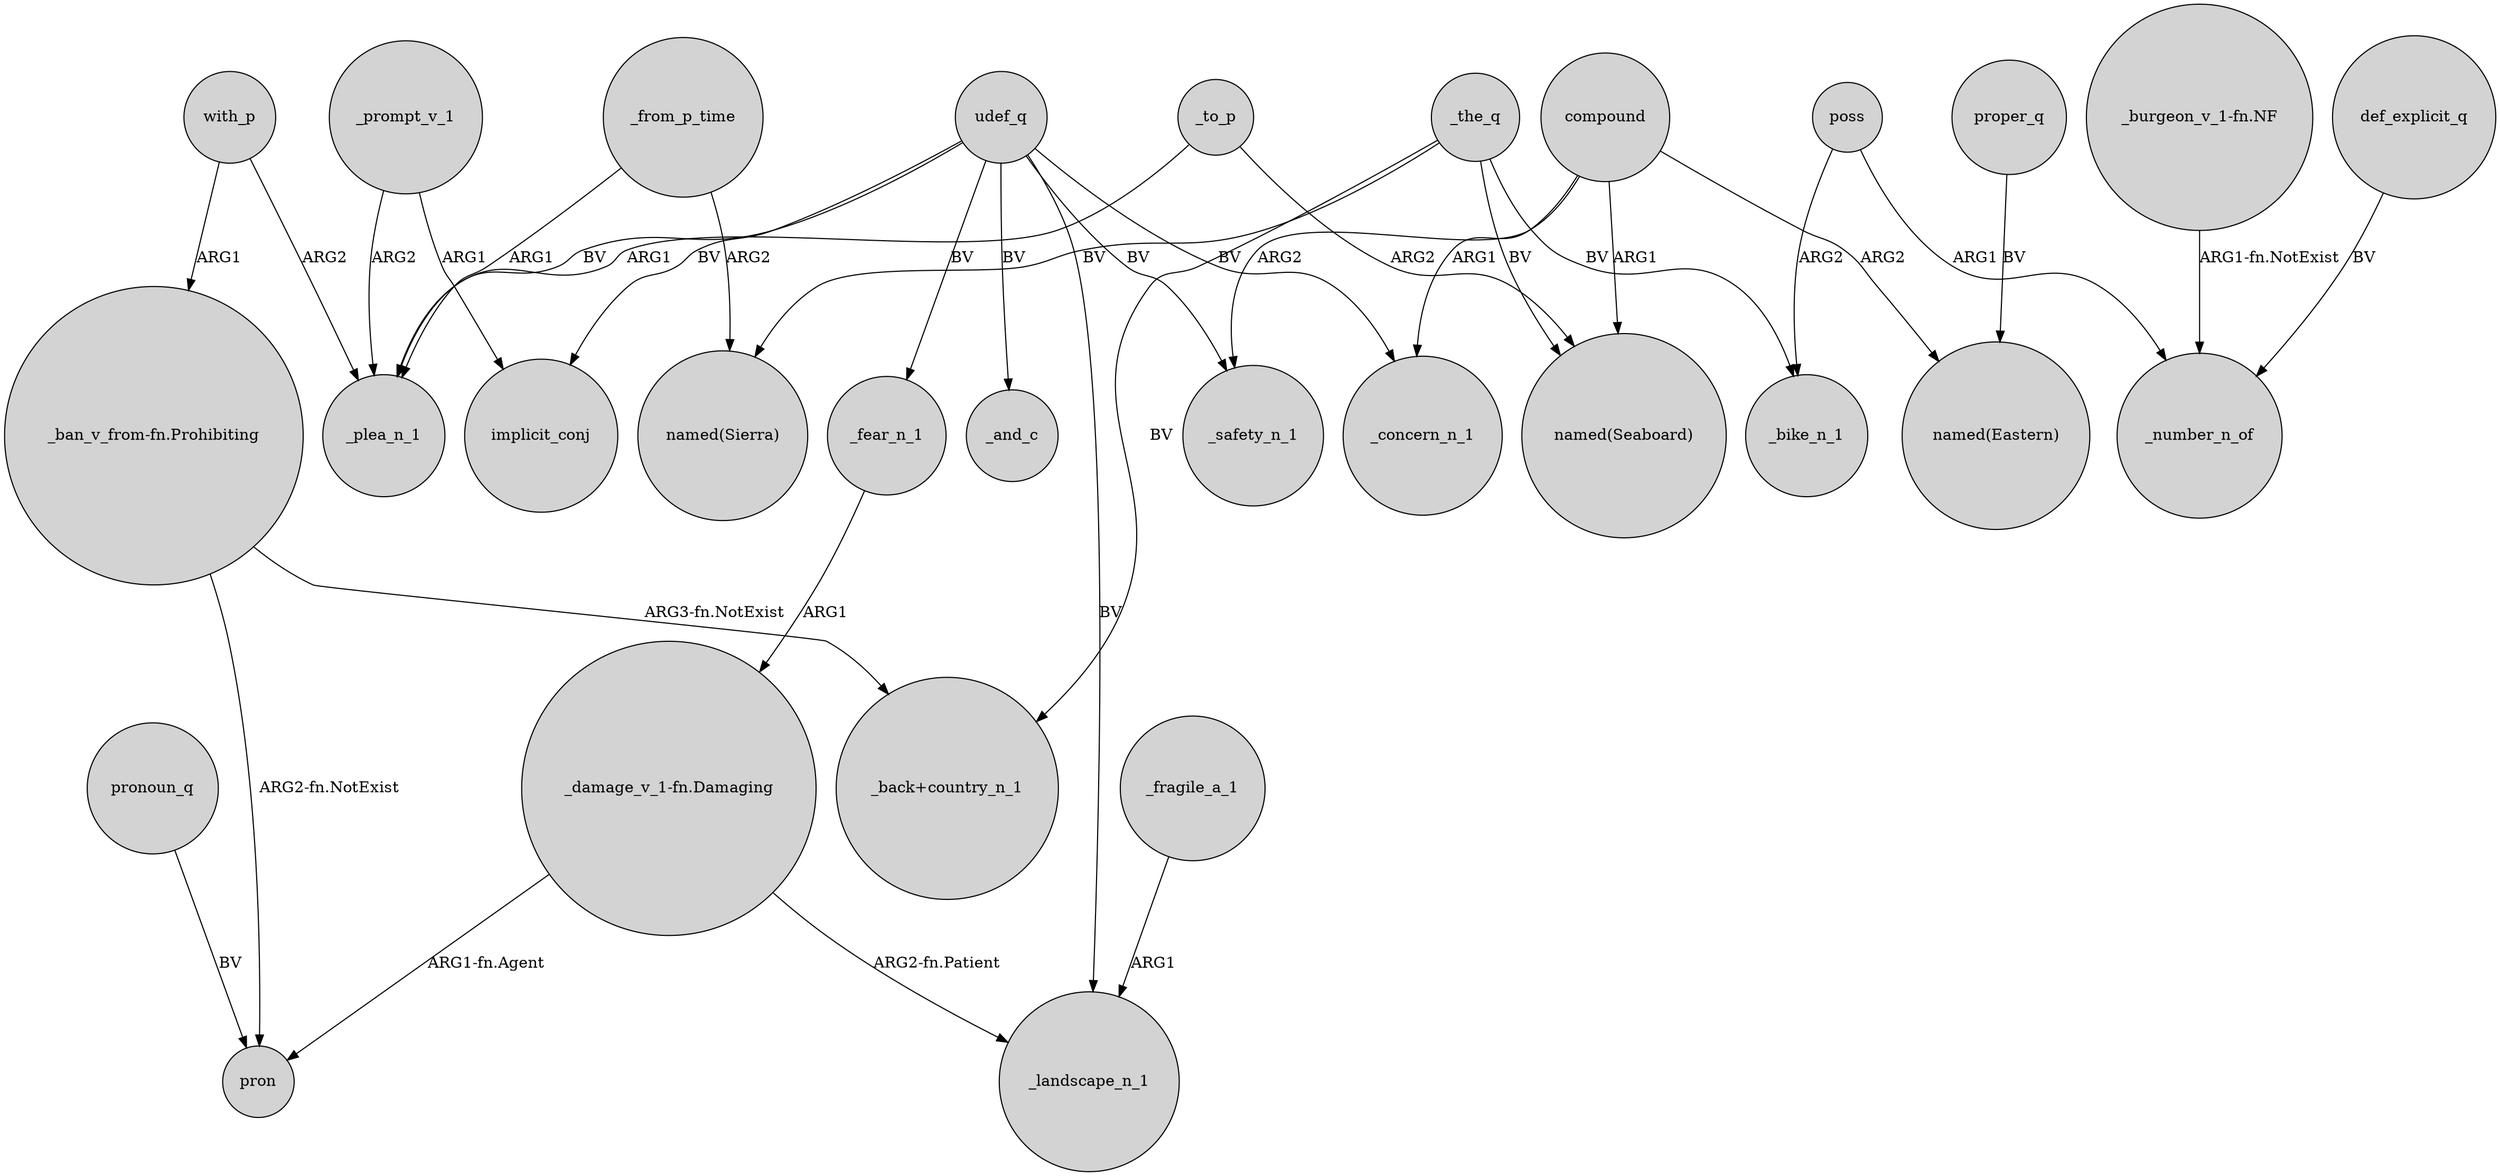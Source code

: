 digraph {
	node [shape=circle style=filled]
	_prompt_v_1 -> implicit_conj [label=ARG1]
	_the_q -> _bike_n_1 [label=BV]
	with_p -> _plea_n_1 [label=ARG2]
	with_p -> "_ban_v_from-fn.Prohibiting" [label=ARG1]
	_the_q -> "named(Seaboard)" [label=BV]
	compound -> "named(Seaboard)" [label=ARG1]
	compound -> "named(Eastern)" [label=ARG2]
	"_burgeon_v_1-fn.NF" -> _number_n_of [label="ARG1-fn.NotExist"]
	_the_q -> "named(Sierra)" [label=BV]
	udef_q -> _plea_n_1 [label=BV]
	"_damage_v_1-fn.Damaging" -> pron [label="ARG1-fn.Agent"]
	udef_q -> implicit_conj [label=BV]
	proper_q -> "named(Eastern)" [label=BV]
	_to_p -> _plea_n_1 [label=ARG1]
	def_explicit_q -> _number_n_of [label=BV]
	udef_q -> _fear_n_1 [label=BV]
	poss -> _number_n_of [label=ARG1]
	pronoun_q -> pron [label=BV]
	compound -> _safety_n_1 [label=ARG2]
	_prompt_v_1 -> _plea_n_1 [label=ARG2]
	"_ban_v_from-fn.Prohibiting" -> pron [label="ARG2-fn.NotExist"]
	_from_p_time -> _plea_n_1 [label=ARG1]
	udef_q -> _concern_n_1 [label=BV]
	_to_p -> "named(Seaboard)" [label=ARG2]
	poss -> _bike_n_1 [label=ARG2]
	udef_q -> _safety_n_1 [label=BV]
	udef_q -> _landscape_n_1 [label=BV]
	"_damage_v_1-fn.Damaging" -> _landscape_n_1 [label="ARG2-fn.Patient"]
	_the_q -> "_back+country_n_1" [label=BV]
	_fear_n_1 -> "_damage_v_1-fn.Damaging" [label=ARG1]
	_from_p_time -> "named(Sierra)" [label=ARG2]
	"_ban_v_from-fn.Prohibiting" -> "_back+country_n_1" [label="ARG3-fn.NotExist"]
	udef_q -> _and_c [label=BV]
	_fragile_a_1 -> _landscape_n_1 [label=ARG1]
	compound -> _concern_n_1 [label=ARG1]
}
